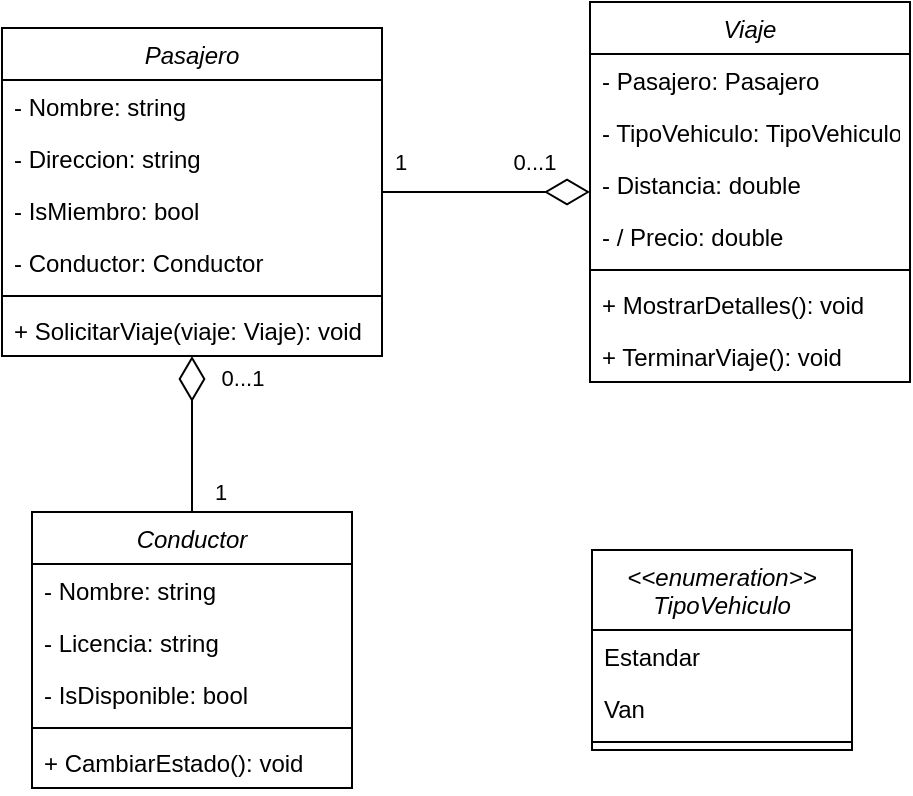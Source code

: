 <mxfile version="24.7.13">
  <diagram id="C5RBs43oDa-KdzZeNtuy" name="Page-1">
    <mxGraphModel dx="880" dy="416" grid="1" gridSize="10" guides="1" tooltips="1" connect="1" arrows="1" fold="1" page="1" pageScale="1" pageWidth="827" pageHeight="1169" math="0" shadow="0">
      <root>
        <mxCell id="WIyWlLk6GJQsqaUBKTNV-0" />
        <mxCell id="WIyWlLk6GJQsqaUBKTNV-1" parent="WIyWlLk6GJQsqaUBKTNV-0" />
        <mxCell id="zkfFHV4jXpPFQw0GAbJ--0" value="Conductor" style="swimlane;fontStyle=2;align=center;verticalAlign=top;childLayout=stackLayout;horizontal=1;startSize=26;horizontalStack=0;resizeParent=1;resizeLast=0;collapsible=1;marginBottom=0;rounded=0;shadow=0;strokeWidth=1;" parent="WIyWlLk6GJQsqaUBKTNV-1" vertex="1">
          <mxGeometry x="55" y="401" width="160" height="138" as="geometry">
            <mxRectangle x="230" y="140" width="160" height="26" as="alternateBounds" />
          </mxGeometry>
        </mxCell>
        <mxCell id="zkfFHV4jXpPFQw0GAbJ--1" value="- Nombre: string" style="text;align=left;verticalAlign=top;spacingLeft=4;spacingRight=4;overflow=hidden;rotatable=0;points=[[0,0.5],[1,0.5]];portConstraint=eastwest;" parent="zkfFHV4jXpPFQw0GAbJ--0" vertex="1">
          <mxGeometry y="26" width="160" height="26" as="geometry" />
        </mxCell>
        <mxCell id="soqMA0Cx7NW8u2eyrrt1-4" value="- Licencia: string" style="text;align=left;verticalAlign=top;spacingLeft=4;spacingRight=4;overflow=hidden;rotatable=0;points=[[0,0.5],[1,0.5]];portConstraint=eastwest;" vertex="1" parent="zkfFHV4jXpPFQw0GAbJ--0">
          <mxGeometry y="52" width="160" height="26" as="geometry" />
        </mxCell>
        <mxCell id="soqMA0Cx7NW8u2eyrrt1-5" value="- IsDisponible: bool" style="text;align=left;verticalAlign=top;spacingLeft=4;spacingRight=4;overflow=hidden;rotatable=0;points=[[0,0.5],[1,0.5]];portConstraint=eastwest;" vertex="1" parent="zkfFHV4jXpPFQw0GAbJ--0">
          <mxGeometry y="78" width="160" height="26" as="geometry" />
        </mxCell>
        <mxCell id="zkfFHV4jXpPFQw0GAbJ--4" value="" style="line;html=1;strokeWidth=1;align=left;verticalAlign=middle;spacingTop=-1;spacingLeft=3;spacingRight=3;rotatable=0;labelPosition=right;points=[];portConstraint=eastwest;" parent="zkfFHV4jXpPFQw0GAbJ--0" vertex="1">
          <mxGeometry y="104" width="160" height="8" as="geometry" />
        </mxCell>
        <mxCell id="zkfFHV4jXpPFQw0GAbJ--5" value="+ CambiarEstado(): void" style="text;align=left;verticalAlign=top;spacingLeft=4;spacingRight=4;overflow=hidden;rotatable=0;points=[[0,0.5],[1,0.5]];portConstraint=eastwest;" parent="zkfFHV4jXpPFQw0GAbJ--0" vertex="1">
          <mxGeometry y="112" width="160" height="26" as="geometry" />
        </mxCell>
        <mxCell id="soqMA0Cx7NW8u2eyrrt1-0" value="Pasajero" style="swimlane;fontStyle=2;align=center;verticalAlign=top;childLayout=stackLayout;horizontal=1;startSize=26;horizontalStack=0;resizeParent=1;resizeLast=0;collapsible=1;marginBottom=0;rounded=0;shadow=0;strokeWidth=1;" vertex="1" parent="WIyWlLk6GJQsqaUBKTNV-1">
          <mxGeometry x="40" y="159" width="190" height="164" as="geometry">
            <mxRectangle x="230" y="140" width="160" height="26" as="alternateBounds" />
          </mxGeometry>
        </mxCell>
        <mxCell id="soqMA0Cx7NW8u2eyrrt1-6" value="- Nombre: string" style="text;align=left;verticalAlign=top;spacingLeft=4;spacingRight=4;overflow=hidden;rotatable=0;points=[[0,0.5],[1,0.5]];portConstraint=eastwest;" vertex="1" parent="soqMA0Cx7NW8u2eyrrt1-0">
          <mxGeometry y="26" width="190" height="26" as="geometry" />
        </mxCell>
        <mxCell id="soqMA0Cx7NW8u2eyrrt1-7" value="- Direccion: string" style="text;align=left;verticalAlign=top;spacingLeft=4;spacingRight=4;overflow=hidden;rotatable=0;points=[[0,0.5],[1,0.5]];portConstraint=eastwest;" vertex="1" parent="soqMA0Cx7NW8u2eyrrt1-0">
          <mxGeometry y="52" width="190" height="26" as="geometry" />
        </mxCell>
        <mxCell id="soqMA0Cx7NW8u2eyrrt1-8" value="- IsMiembro: bool" style="text;align=left;verticalAlign=top;spacingLeft=4;spacingRight=4;overflow=hidden;rotatable=0;points=[[0,0.5],[1,0.5]];portConstraint=eastwest;" vertex="1" parent="soqMA0Cx7NW8u2eyrrt1-0">
          <mxGeometry y="78" width="190" height="26" as="geometry" />
        </mxCell>
        <mxCell id="soqMA0Cx7NW8u2eyrrt1-12" value="- Conductor: Conductor" style="text;align=left;verticalAlign=top;spacingLeft=4;spacingRight=4;overflow=hidden;rotatable=0;points=[[0,0.5],[1,0.5]];portConstraint=eastwest;" vertex="1" parent="soqMA0Cx7NW8u2eyrrt1-0">
          <mxGeometry y="104" width="190" height="26" as="geometry" />
        </mxCell>
        <mxCell id="soqMA0Cx7NW8u2eyrrt1-2" value="" style="line;html=1;strokeWidth=1;align=left;verticalAlign=middle;spacingTop=-1;spacingLeft=3;spacingRight=3;rotatable=0;labelPosition=right;points=[];portConstraint=eastwest;" vertex="1" parent="soqMA0Cx7NW8u2eyrrt1-0">
          <mxGeometry y="130" width="190" height="8" as="geometry" />
        </mxCell>
        <mxCell id="soqMA0Cx7NW8u2eyrrt1-3" value="+ SolicitarViaje(viaje: Viaje): void" style="text;align=left;verticalAlign=top;spacingLeft=4;spacingRight=4;overflow=hidden;rotatable=0;points=[[0,0.5],[1,0.5]];portConstraint=eastwest;" vertex="1" parent="soqMA0Cx7NW8u2eyrrt1-0">
          <mxGeometry y="138" width="190" height="26" as="geometry" />
        </mxCell>
        <mxCell id="soqMA0Cx7NW8u2eyrrt1-9" value="Viaje" style="swimlane;fontStyle=2;align=center;verticalAlign=top;childLayout=stackLayout;horizontal=1;startSize=26;horizontalStack=0;resizeParent=1;resizeLast=0;collapsible=1;marginBottom=0;rounded=0;shadow=0;strokeWidth=1;" vertex="1" parent="WIyWlLk6GJQsqaUBKTNV-1">
          <mxGeometry x="334" y="146" width="160" height="190" as="geometry">
            <mxRectangle x="230" y="140" width="160" height="26" as="alternateBounds" />
          </mxGeometry>
        </mxCell>
        <mxCell id="soqMA0Cx7NW8u2eyrrt1-16" value="- Pasajero: Pasajero" style="text;align=left;verticalAlign=top;spacingLeft=4;spacingRight=4;overflow=hidden;rotatable=0;points=[[0,0.5],[1,0.5]];portConstraint=eastwest;" vertex="1" parent="soqMA0Cx7NW8u2eyrrt1-9">
          <mxGeometry y="26" width="160" height="26" as="geometry" />
        </mxCell>
        <mxCell id="soqMA0Cx7NW8u2eyrrt1-11" value="- TipoVehiculo: TipoVehiculo" style="text;align=left;verticalAlign=top;spacingLeft=4;spacingRight=4;overflow=hidden;rotatable=0;points=[[0,0.5],[1,0.5]];portConstraint=eastwest;" vertex="1" parent="soqMA0Cx7NW8u2eyrrt1-9">
          <mxGeometry y="52" width="160" height="26" as="geometry" />
        </mxCell>
        <mxCell id="soqMA0Cx7NW8u2eyrrt1-10" value="- Distancia: double" style="text;align=left;verticalAlign=top;spacingLeft=4;spacingRight=4;overflow=hidden;rotatable=0;points=[[0,0.5],[1,0.5]];portConstraint=eastwest;" vertex="1" parent="soqMA0Cx7NW8u2eyrrt1-9">
          <mxGeometry y="78" width="160" height="26" as="geometry" />
        </mxCell>
        <mxCell id="soqMA0Cx7NW8u2eyrrt1-33" value="- / Precio: double" style="text;align=left;verticalAlign=top;spacingLeft=4;spacingRight=4;overflow=hidden;rotatable=0;points=[[0,0.5],[1,0.5]];portConstraint=eastwest;" vertex="1" parent="soqMA0Cx7NW8u2eyrrt1-9">
          <mxGeometry y="104" width="160" height="26" as="geometry" />
        </mxCell>
        <mxCell id="soqMA0Cx7NW8u2eyrrt1-13" value="" style="line;html=1;strokeWidth=1;align=left;verticalAlign=middle;spacingTop=-1;spacingLeft=3;spacingRight=3;rotatable=0;labelPosition=right;points=[];portConstraint=eastwest;" vertex="1" parent="soqMA0Cx7NW8u2eyrrt1-9">
          <mxGeometry y="130" width="160" height="8" as="geometry" />
        </mxCell>
        <mxCell id="soqMA0Cx7NW8u2eyrrt1-25" value="+ MostrarDetalles(): void" style="text;align=left;verticalAlign=top;spacingLeft=4;spacingRight=4;overflow=hidden;rotatable=0;points=[[0,0.5],[1,0.5]];portConstraint=eastwest;" vertex="1" parent="soqMA0Cx7NW8u2eyrrt1-9">
          <mxGeometry y="138" width="160" height="26" as="geometry" />
        </mxCell>
        <mxCell id="soqMA0Cx7NW8u2eyrrt1-32" value="+ TerminarViaje(): void" style="text;align=left;verticalAlign=top;spacingLeft=4;spacingRight=4;overflow=hidden;rotatable=0;points=[[0,0.5],[1,0.5]];portConstraint=eastwest;" vertex="1" parent="soqMA0Cx7NW8u2eyrrt1-9">
          <mxGeometry y="164" width="160" height="26" as="geometry" />
        </mxCell>
        <mxCell id="soqMA0Cx7NW8u2eyrrt1-17" value="&lt;&lt;enumeration&gt;&gt;&#xa;TipoVehiculo" style="swimlane;fontStyle=2;align=center;verticalAlign=top;childLayout=stackLayout;horizontal=1;startSize=40;horizontalStack=0;resizeParent=1;resizeLast=0;collapsible=1;marginBottom=0;rounded=0;shadow=0;strokeWidth=1;" vertex="1" parent="WIyWlLk6GJQsqaUBKTNV-1">
          <mxGeometry x="335" y="420" width="130" height="100" as="geometry">
            <mxRectangle x="230" y="140" width="160" height="26" as="alternateBounds" />
          </mxGeometry>
        </mxCell>
        <mxCell id="soqMA0Cx7NW8u2eyrrt1-23" value="Estandar&#xa;" style="text;align=left;verticalAlign=top;spacingLeft=4;spacingRight=4;overflow=hidden;rotatable=0;points=[[0,0.5],[1,0.5]];portConstraint=eastwest;" vertex="1" parent="soqMA0Cx7NW8u2eyrrt1-17">
          <mxGeometry y="40" width="130" height="26" as="geometry" />
        </mxCell>
        <mxCell id="soqMA0Cx7NW8u2eyrrt1-24" value="Van" style="text;align=left;verticalAlign=top;spacingLeft=4;spacingRight=4;overflow=hidden;rotatable=0;points=[[0,0.5],[1,0.5]];portConstraint=eastwest;" vertex="1" parent="soqMA0Cx7NW8u2eyrrt1-17">
          <mxGeometry y="66" width="130" height="26" as="geometry" />
        </mxCell>
        <mxCell id="soqMA0Cx7NW8u2eyrrt1-21" value="" style="line;html=1;strokeWidth=1;align=left;verticalAlign=middle;spacingTop=-1;spacingLeft=3;spacingRight=3;rotatable=0;labelPosition=right;points=[];portConstraint=eastwest;" vertex="1" parent="soqMA0Cx7NW8u2eyrrt1-17">
          <mxGeometry y="92" width="130" height="8" as="geometry" />
        </mxCell>
        <mxCell id="soqMA0Cx7NW8u2eyrrt1-26" value="" style="endArrow=diamondThin;html=1;rounded=0;endFill=0;endSize=20;startArrow=none;startFill=0;startSize=20;" edge="1" parent="WIyWlLk6GJQsqaUBKTNV-1" source="soqMA0Cx7NW8u2eyrrt1-0" target="soqMA0Cx7NW8u2eyrrt1-9">
          <mxGeometry width="50" height="50" relative="1" as="geometry">
            <mxPoint x="260" y="300" as="sourcePoint" />
            <mxPoint x="310" y="250" as="targetPoint" />
          </mxGeometry>
        </mxCell>
        <mxCell id="soqMA0Cx7NW8u2eyrrt1-28" value="1" style="edgeLabel;html=1;align=center;verticalAlign=middle;resizable=0;points=[];" vertex="1" connectable="0" parent="soqMA0Cx7NW8u2eyrrt1-26">
          <mxGeometry x="-0.636" relative="1" as="geometry">
            <mxPoint x="-10" y="-15" as="offset" />
          </mxGeometry>
        </mxCell>
        <mxCell id="soqMA0Cx7NW8u2eyrrt1-29" value="0...1" style="edgeLabel;html=1;align=center;verticalAlign=middle;resizable=0;points=[];" vertex="1" connectable="0" parent="soqMA0Cx7NW8u2eyrrt1-26">
          <mxGeometry x="0.521" y="-1" relative="1" as="geometry">
            <mxPoint x="-3" y="-16" as="offset" />
          </mxGeometry>
        </mxCell>
        <mxCell id="soqMA0Cx7NW8u2eyrrt1-27" value="" style="endArrow=diamondThin;html=1;rounded=0;startArrow=none;startFill=0;startSize=20;endFill=0;endSize=20;" edge="1" parent="WIyWlLk6GJQsqaUBKTNV-1" source="zkfFHV4jXpPFQw0GAbJ--0" target="soqMA0Cx7NW8u2eyrrt1-0">
          <mxGeometry width="50" height="50" relative="1" as="geometry">
            <mxPoint x="250" y="380" as="sourcePoint" />
            <mxPoint x="300" y="330" as="targetPoint" />
          </mxGeometry>
        </mxCell>
        <mxCell id="soqMA0Cx7NW8u2eyrrt1-30" value="1" style="edgeLabel;html=1;align=center;verticalAlign=middle;resizable=0;points=[];" vertex="1" connectable="0" parent="soqMA0Cx7NW8u2eyrrt1-27">
          <mxGeometry x="-0.742" y="-4" relative="1" as="geometry">
            <mxPoint x="10" as="offset" />
          </mxGeometry>
        </mxCell>
        <mxCell id="soqMA0Cx7NW8u2eyrrt1-31" value="0...1" style="edgeLabel;html=1;align=center;verticalAlign=middle;resizable=0;points=[];" vertex="1" connectable="0" parent="soqMA0Cx7NW8u2eyrrt1-27">
          <mxGeometry x="0.717" relative="1" as="geometry">
            <mxPoint x="25" as="offset" />
          </mxGeometry>
        </mxCell>
      </root>
    </mxGraphModel>
  </diagram>
</mxfile>
